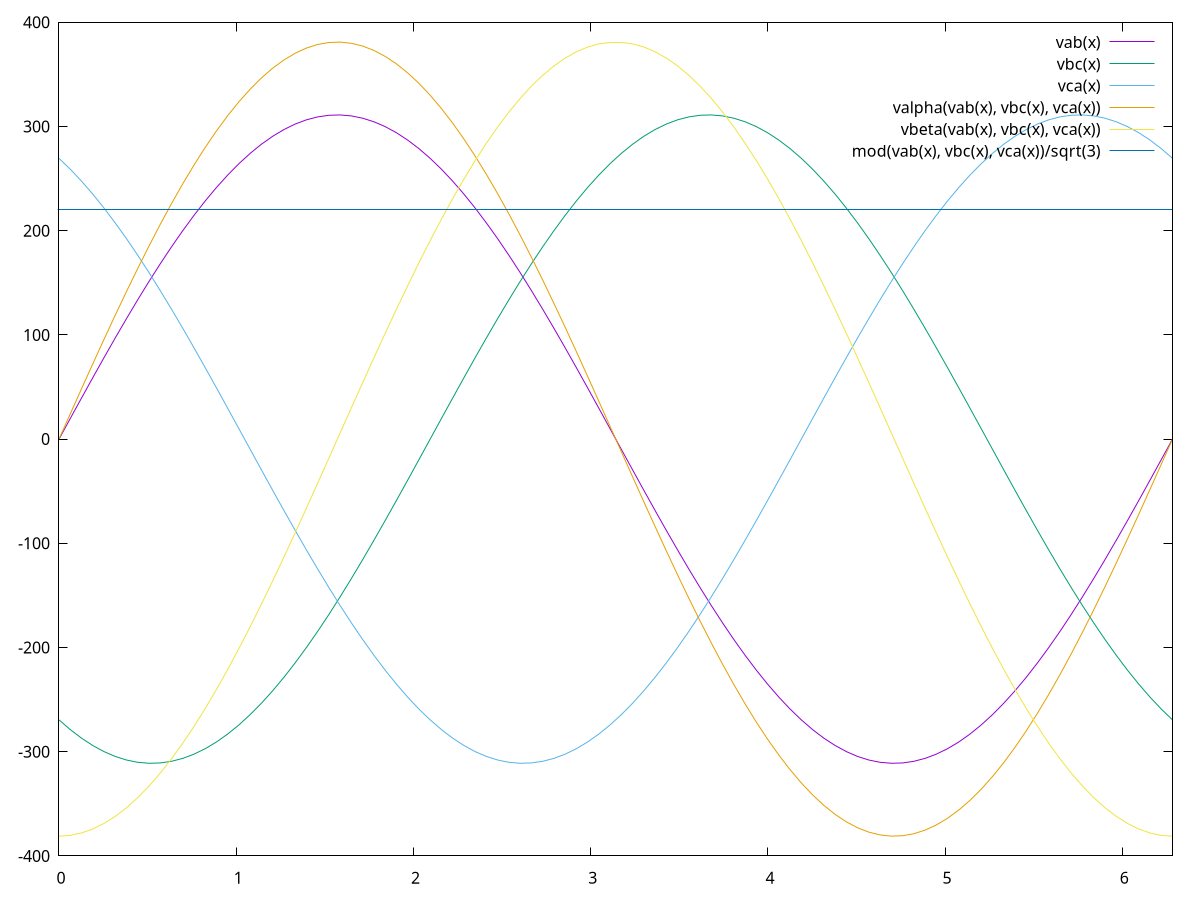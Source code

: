 V = 220
A120 = 2 * pi / 3;
M_sqrt_2_3 = sqrt(2.0/3)
M_sqrt3_2 = sqrt(3)/2
vab(x) = sqrt(2) * V * sin (x)
vbc(x) = sqrt(2) * V * sin (x - A120)
vca(x) = -vbc(x) - vab(x)
valpha(a,b,c) = M_sqrt_2_3 * (a - 0.5 * b - 0.5 * c);
vbeta(a,b,c) = M_sqrt_2_3 * (M_sqrt3_2 * b - M_sqrt3_2 * c);
mod(a,b,c) = sqrt(valpha(a,b,c)**2 + vbeta(a,b,c)**2)
set xrange[0:2*pi]
plot vab(x), vbc(x), vca(x), valpha(vab(x), vbc(x), vca(x)), vbeta(vab(x), vbc(x), vca(x)), mod(vab(x), vbc(x), vca(x))/sqrt(3)